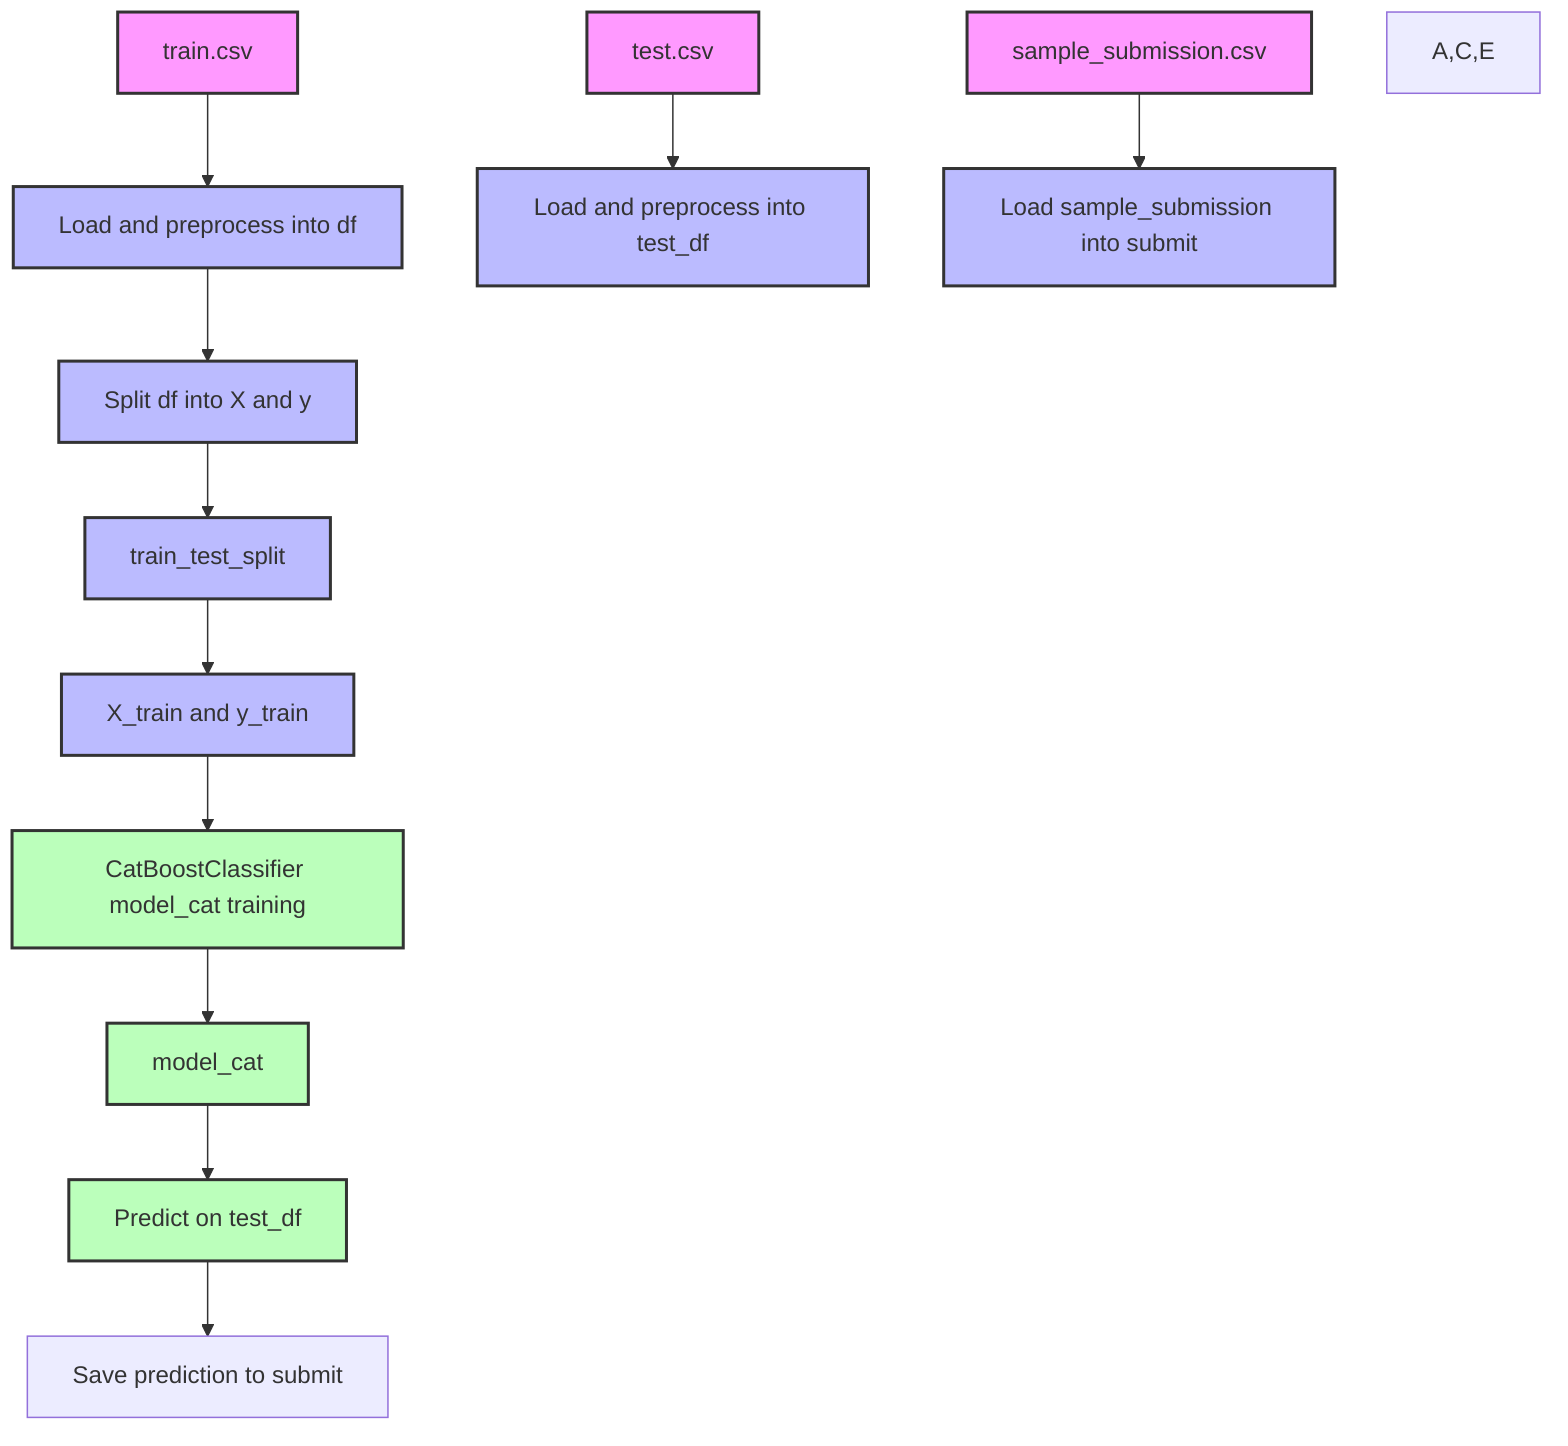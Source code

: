 %% Auto-generated Mermaid Diagram for Jupyter Notebook Workflow

graph TD;
    %% Data Sources
    A["train.csv"] --> B["Load and preprocess into df"]
    C["test.csv"] --> D["Load and preprocess into test_df"]
    E["sample_submission.csv"] --> F["Load sample_submission into submit"]
    
    %% Data Preparation
    B --> G["Split df into X and y"]
    G --> H["train_test_split"]
    
    %% Training Model
    H --> I["X_train and y_train"]
    I --> J["CatBoostClassifier model_cat training"]
    
    %% Model Building
    J --> K["model_cat"]
    
    %% Prediction
    K --> L["Predict on test_df"]
    L --> M["Save prediction to submit"]

    
    classDef dataSource fill:#f9f,stroke:#333,stroke-width:2px;
    classDef process fill:#bbf,stroke:#333,stroke-width:2px;
    classDef model fill:#bfb,stroke:#333,stroke-width:2px;

    A,C,E; 
    class A,C,E dataSource;
    class B,D,F,G,H,I process;
    class J,K,L model;